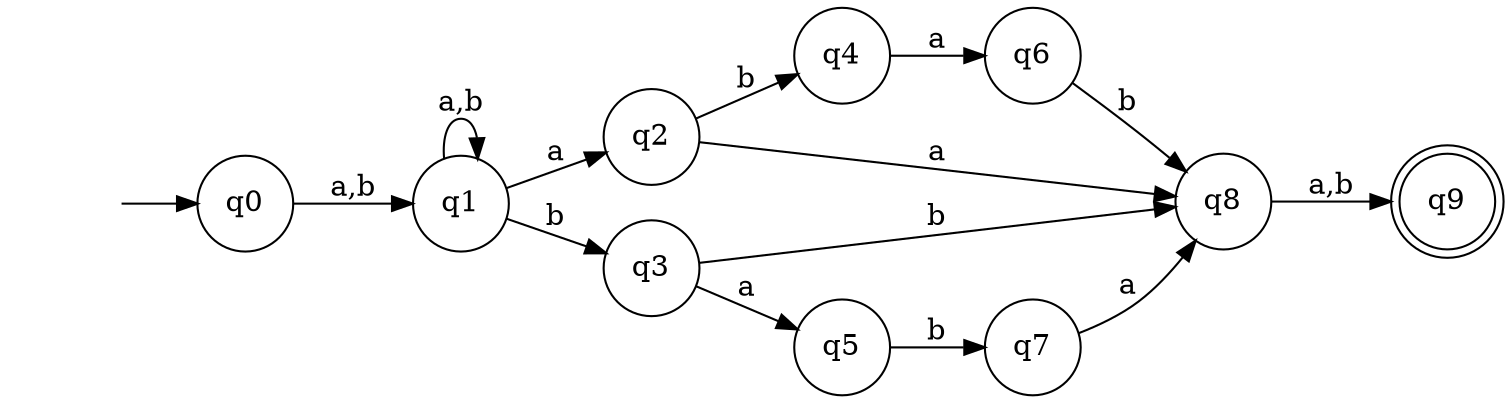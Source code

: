 digraph G {
    rankdir=LR;
    node [shape=doublecircle]; q9;
    node [shape=circle]; 

    q0 -> q1 [label="a,b"];
    q1 -> q1 [label="a,b"];

    q1 -> q2 [label="a"];
    q1 -> q3 [label="b"];

    q2 -> q4 [label="b"];
    q2 -> q8 [label="a"];
    q3 -> q8 [label="b"];
    q3 -> q5 [label="a"];
    q5 -> q7 [label="b"]; 
    q7 -> q8 [label="a"];
    q4 -> q6 [label="a"]; 
    q6 -> q8 [label="b"]; 
    q8 -> q9 [label="a,b"]; 
    
    node [shape=none label=""] 0;
    0 -> q0;
}

          
